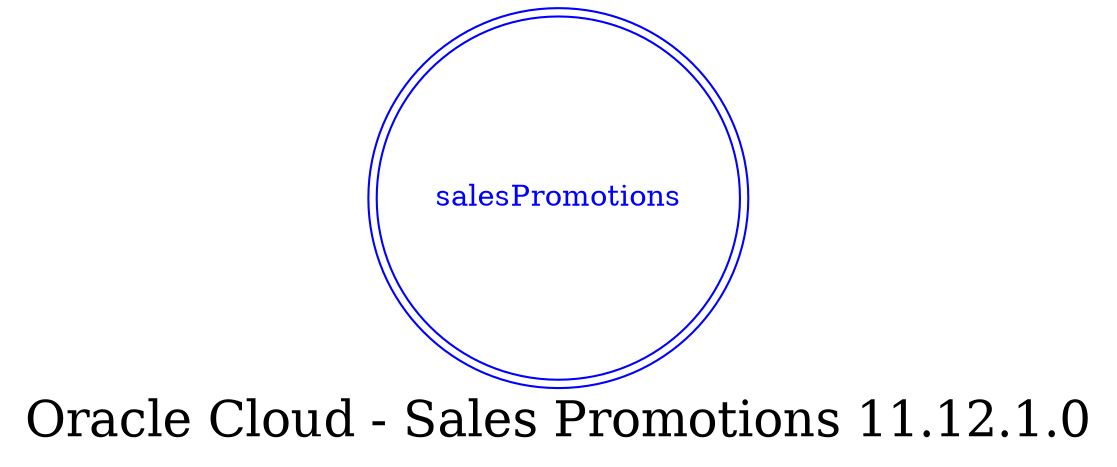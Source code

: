 digraph LexiconGraph {
graph[label="Oracle Cloud - Sales Promotions 11.12.1.0", fontsize=24]
splines=true
"salesPromotions" [color=blue, fontcolor=blue, shape=doublecircle]
}
